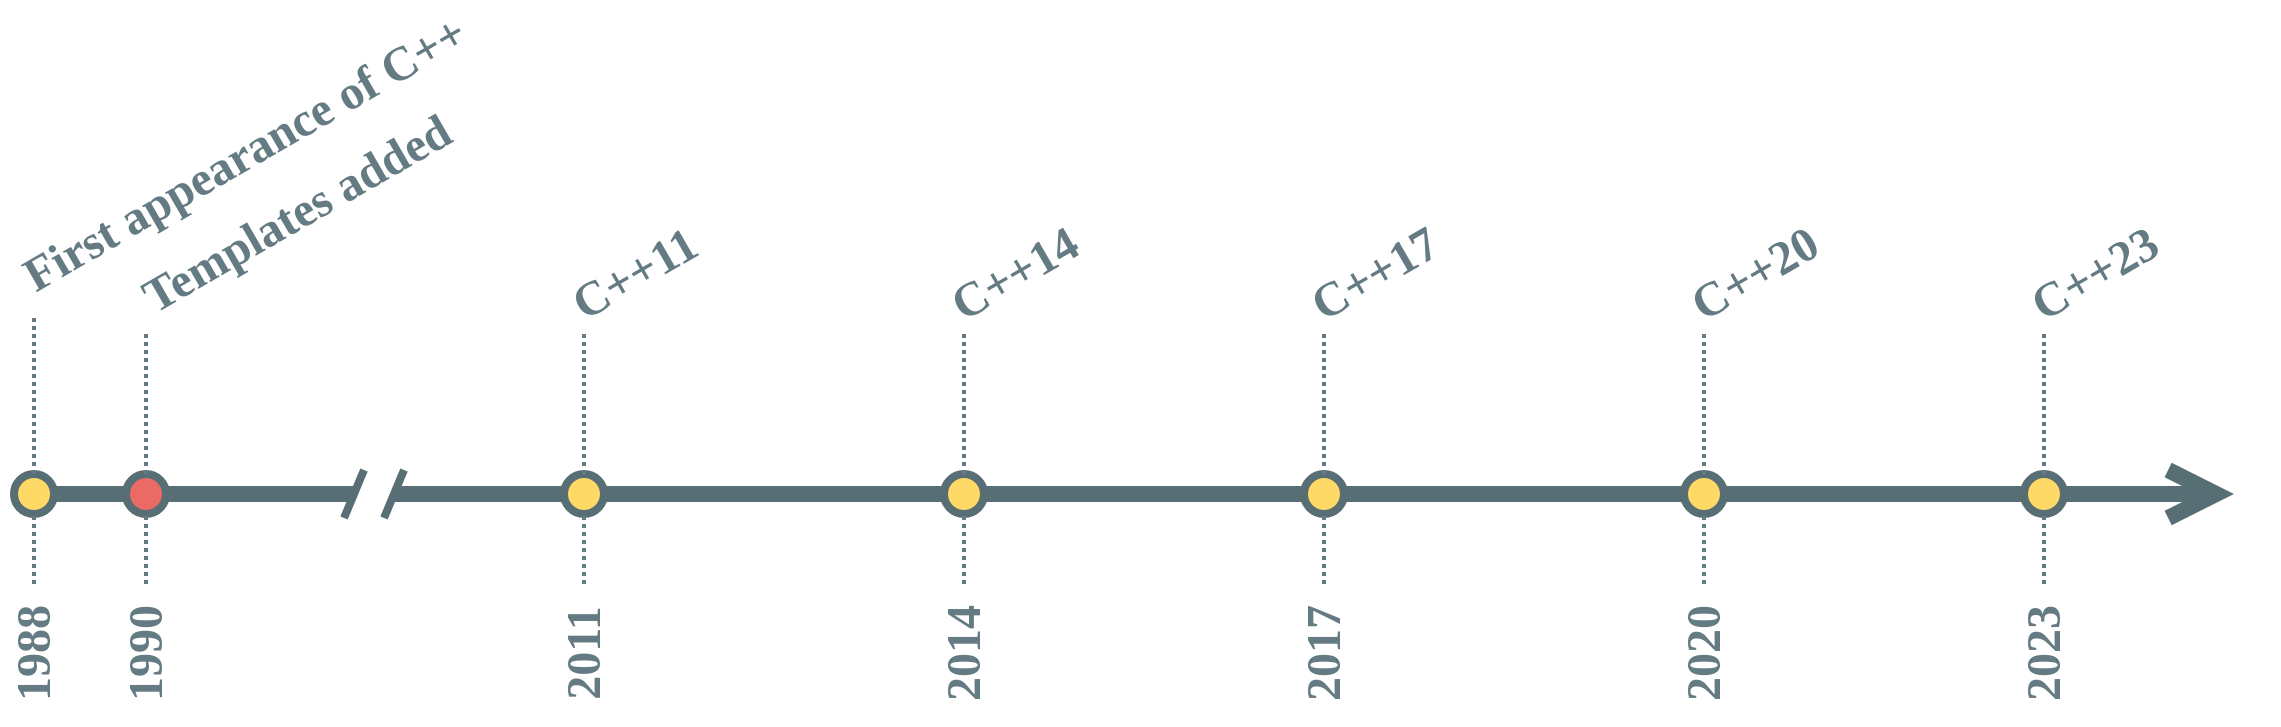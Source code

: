 <mxfile version="14.5.1" type="device"><diagram id="0xByY-snwCcXdHSJBEvu" name="Page-1"><mxGraphModel dx="1492" dy="1003" grid="1" gridSize="10" guides="1" tooltips="1" connect="1" arrows="1" fold="1" page="1" pageScale="1" pageWidth="1169" pageHeight="827" math="0" shadow="0"><root><mxCell id="0"/><mxCell id="1" parent="0"/><mxCell id="zxqC-77oKBxy9pNvZrFV-2" value="" style="endArrow=none;html=1;strokeWidth=8;strokeColor=#586e75;endFill=0;endSize=16;" edge="1" parent="1"><mxGeometry width="50" height="50" relative="1" as="geometry"><mxPoint x="50" y="400" as="sourcePoint"/><mxPoint x="200" y="400" as="targetPoint"/></mxGeometry></mxCell><mxCell id="Z7uk6iNnFRsOQoPyrPuv-1" value="" style="endArrow=open;html=1;strokeWidth=8;strokeColor=#586e75;endFill=0;endSize=16;" parent="1" edge="1"><mxGeometry width="50" height="50" relative="1" as="geometry"><mxPoint x="220" y="400" as="sourcePoint"/><mxPoint x="1140" y="400" as="targetPoint"/></mxGeometry></mxCell><mxCell id="Z7uk6iNnFRsOQoPyrPuv-2" value="" style="ellipse;whiteSpace=wrap;html=1;strokeColor=#586E75;strokeWidth=4;fillColor=#FFD966;" parent="1" vertex="1"><mxGeometry x="30" y="390" width="20" height="20" as="geometry"/></mxCell><mxCell id="Z7uk6iNnFRsOQoPyrPuv-5" value="&lt;font face=&quot;Ubuntu&quot; data-font-src=&quot;https://fonts.googleapis.com/css?family=Ubuntu&quot; style=&quot;font-size: 24px&quot; color=&quot;#657b83&quot;&gt;&lt;b&gt;First appearance of C++&lt;/b&gt;&lt;/font&gt;" style="text;html=1;align=center;verticalAlign=middle;resizable=0;points=[];autosize=1;rotation=-30;" parent="1" vertex="1"><mxGeometry x="10" y="220" width="270" height="20" as="geometry"/></mxCell><mxCell id="Z7uk6iNnFRsOQoPyrPuv-6" value="" style="endArrow=none;dashed=1;html=1;dashPattern=1 1;strokeWidth=2;exitX=0.5;exitY=0;exitDx=0;exitDy=0;strokeColor=#657B83;" parent="1" source="Z7uk6iNnFRsOQoPyrPuv-2" edge="1"><mxGeometry width="50" height="50" relative="1" as="geometry"><mxPoint x="560" y="430" as="sourcePoint"/><mxPoint x="40" y="310" as="targetPoint"/></mxGeometry></mxCell><mxCell id="Z7uk6iNnFRsOQoPyrPuv-7" value="&lt;font face=&quot;Ubuntu&quot; data-font-src=&quot;https://fonts.googleapis.com/css?family=Ubuntu&quot; style=&quot;font-size: 24px&quot; color=&quot;#657b83&quot;&gt;&lt;b&gt;1988&lt;br&gt;&lt;/b&gt;&lt;/font&gt;" style="text;html=1;align=center;verticalAlign=middle;resizable=0;points=[];autosize=1;rotation=-90;" parent="1" vertex="1"><mxGeometry x="5" y="470" width="70" height="20" as="geometry"/></mxCell><mxCell id="Z7uk6iNnFRsOQoPyrPuv-8" value="" style="endArrow=none;dashed=1;html=1;dashPattern=1 1;strokeWidth=2;strokeColor=#657B83;entryX=0.5;entryY=1;entryDx=0;entryDy=0;" parent="1" source="Z7uk6iNnFRsOQoPyrPuv-7" target="Z7uk6iNnFRsOQoPyrPuv-2" edge="1"><mxGeometry width="50" height="50" relative="1" as="geometry"><mxPoint x="40" y="440" as="sourcePoint"/><mxPoint x="180" y="430" as="targetPoint"/></mxGeometry></mxCell><mxCell id="Z7uk6iNnFRsOQoPyrPuv-11" value="" style="ellipse;whiteSpace=wrap;html=1;strokeColor=#586E75;strokeWidth=4;fillColor=#FFD966;" parent="1" vertex="1"><mxGeometry x="1035" y="390" width="20" height="20" as="geometry"/></mxCell><mxCell id="Z7uk6iNnFRsOQoPyrPuv-12" value="&lt;font face=&quot;Ubuntu&quot; data-font-src=&quot;https://fonts.googleapis.com/css?family=Ubuntu&quot; style=&quot;font-size: 24px&quot; color=&quot;#657b83&quot;&gt;&lt;b&gt;C++23&lt;/b&gt;&lt;/font&gt;" style="text;html=1;align=center;verticalAlign=middle;resizable=0;points=[];autosize=1;rotation=-30;" parent="1" vertex="1"><mxGeometry x="1030" y="280" width="80" height="20" as="geometry"/></mxCell><mxCell id="Z7uk6iNnFRsOQoPyrPuv-13" value="" style="endArrow=none;dashed=1;html=1;dashPattern=1 1;strokeWidth=2;exitX=0.5;exitY=0;exitDx=0;exitDy=0;strokeColor=#657B83;" parent="1" source="Z7uk6iNnFRsOQoPyrPuv-11" edge="1"><mxGeometry width="50" height="50" relative="1" as="geometry"><mxPoint x="1565" y="430" as="sourcePoint"/><mxPoint x="1045" y="320" as="targetPoint"/></mxGeometry></mxCell><mxCell id="Z7uk6iNnFRsOQoPyrPuv-14" value="&lt;font face=&quot;Ubuntu&quot; data-font-src=&quot;https://fonts.googleapis.com/css?family=Ubuntu&quot; style=&quot;font-size: 24px&quot; color=&quot;#657b83&quot;&gt;&lt;b&gt;2023&lt;br&gt;&lt;/b&gt;&lt;/font&gt;" style="text;html=1;align=center;verticalAlign=middle;resizable=0;points=[];autosize=1;rotation=-90;" parent="1" vertex="1"><mxGeometry x="1010" y="470" width="70" height="20" as="geometry"/></mxCell><mxCell id="Z7uk6iNnFRsOQoPyrPuv-15" value="" style="endArrow=none;dashed=1;html=1;dashPattern=1 1;strokeWidth=2;strokeColor=#657B83;entryX=0.5;entryY=1;entryDx=0;entryDy=0;" parent="1" source="Z7uk6iNnFRsOQoPyrPuv-14" target="Z7uk6iNnFRsOQoPyrPuv-11" edge="1"><mxGeometry width="50" height="50" relative="1" as="geometry"><mxPoint x="1045" y="440" as="sourcePoint"/><mxPoint x="1185" y="430" as="targetPoint"/></mxGeometry></mxCell><mxCell id="Z7uk6iNnFRsOQoPyrPuv-26" value="" style="ellipse;whiteSpace=wrap;html=1;strokeColor=#586E75;strokeWidth=4;fillColor=#FFD966;" parent="1" vertex="1"><mxGeometry x="305" y="390" width="20" height="20" as="geometry"/></mxCell><mxCell id="Z7uk6iNnFRsOQoPyrPuv-27" value="&lt;font face=&quot;Ubuntu&quot; data-font-src=&quot;https://fonts.googleapis.com/css?family=Ubuntu&quot; style=&quot;font-size: 24px&quot; color=&quot;#657b83&quot;&gt;&lt;b&gt;C++11&lt;/b&gt;&lt;/font&gt;" style="text;html=1;align=center;verticalAlign=middle;resizable=0;points=[];autosize=1;rotation=-30;" parent="1" vertex="1"><mxGeometry x="300" y="280" width="80" height="20" as="geometry"/></mxCell><mxCell id="Z7uk6iNnFRsOQoPyrPuv-28" value="" style="endArrow=none;dashed=1;html=1;dashPattern=1 1;strokeWidth=2;exitX=0.5;exitY=0;exitDx=0;exitDy=0;strokeColor=#657B83;" parent="1" source="Z7uk6iNnFRsOQoPyrPuv-26" edge="1"><mxGeometry width="50" height="50" relative="1" as="geometry"><mxPoint x="835" y="430" as="sourcePoint"/><mxPoint x="315" y="320" as="targetPoint"/></mxGeometry></mxCell><mxCell id="Z7uk6iNnFRsOQoPyrPuv-29" value="&lt;font face=&quot;Ubuntu&quot; data-font-src=&quot;https://fonts.googleapis.com/css?family=Ubuntu&quot; style=&quot;font-size: 24px&quot; color=&quot;#657b83&quot;&gt;&lt;b&gt;2011&lt;br&gt;&lt;/b&gt;&lt;/font&gt;" style="text;html=1;align=center;verticalAlign=middle;resizable=0;points=[];autosize=1;rotation=-90;" parent="1" vertex="1"><mxGeometry x="280" y="470" width="70" height="20" as="geometry"/></mxCell><mxCell id="Z7uk6iNnFRsOQoPyrPuv-30" value="" style="endArrow=none;dashed=1;html=1;dashPattern=1 1;strokeWidth=2;strokeColor=#657B83;entryX=0.5;entryY=1;entryDx=0;entryDy=0;" parent="1" source="Z7uk6iNnFRsOQoPyrPuv-29" target="Z7uk6iNnFRsOQoPyrPuv-26" edge="1"><mxGeometry width="50" height="50" relative="1" as="geometry"><mxPoint x="315" y="440" as="sourcePoint"/><mxPoint x="455" y="430" as="targetPoint"/></mxGeometry></mxCell><mxCell id="Z7uk6iNnFRsOQoPyrPuv-31" value="" style="ellipse;whiteSpace=wrap;html=1;strokeColor=#586E75;strokeWidth=4;fillColor=#FFD966;" parent="1" vertex="1"><mxGeometry x="495" y="390" width="20" height="20" as="geometry"/></mxCell><mxCell id="Z7uk6iNnFRsOQoPyrPuv-32" value="&lt;font face=&quot;Ubuntu&quot; data-font-src=&quot;https://fonts.googleapis.com/css?family=Ubuntu&quot; style=&quot;font-size: 24px&quot; color=&quot;#657b83&quot;&gt;&lt;b&gt;C++14&lt;/b&gt;&lt;/font&gt;" style="text;html=1;align=center;verticalAlign=middle;resizable=0;points=[];autosize=1;rotation=-30;" parent="1" vertex="1"><mxGeometry x="490" y="280" width="80" height="20" as="geometry"/></mxCell><mxCell id="Z7uk6iNnFRsOQoPyrPuv-33" value="" style="endArrow=none;dashed=1;html=1;dashPattern=1 1;strokeWidth=2;exitX=0.5;exitY=0;exitDx=0;exitDy=0;strokeColor=#657B83;" parent="1" source="Z7uk6iNnFRsOQoPyrPuv-31" edge="1"><mxGeometry width="50" height="50" relative="1" as="geometry"><mxPoint x="1025" y="430" as="sourcePoint"/><mxPoint x="505" y="320" as="targetPoint"/></mxGeometry></mxCell><mxCell id="Z7uk6iNnFRsOQoPyrPuv-34" value="&lt;font face=&quot;Ubuntu&quot; data-font-src=&quot;https://fonts.googleapis.com/css?family=Ubuntu&quot; style=&quot;font-size: 24px&quot; color=&quot;#657b83&quot;&gt;&lt;b&gt;2014&lt;br&gt;&lt;/b&gt;&lt;/font&gt;" style="text;html=1;align=center;verticalAlign=middle;resizable=0;points=[];autosize=1;rotation=-90;" parent="1" vertex="1"><mxGeometry x="470" y="470" width="70" height="20" as="geometry"/></mxCell><mxCell id="Z7uk6iNnFRsOQoPyrPuv-35" value="" style="endArrow=none;dashed=1;html=1;dashPattern=1 1;strokeWidth=2;strokeColor=#657B83;entryX=0.5;entryY=1;entryDx=0;entryDy=0;" parent="1" source="Z7uk6iNnFRsOQoPyrPuv-34" target="Z7uk6iNnFRsOQoPyrPuv-31" edge="1"><mxGeometry width="50" height="50" relative="1" as="geometry"><mxPoint x="505" y="440" as="sourcePoint"/><mxPoint x="645" y="430" as="targetPoint"/></mxGeometry></mxCell><mxCell id="Z7uk6iNnFRsOQoPyrPuv-36" value="" style="ellipse;whiteSpace=wrap;html=1;strokeColor=#586E75;strokeWidth=4;fillColor=#FFD966;" parent="1" vertex="1"><mxGeometry x="675" y="390" width="20" height="20" as="geometry"/></mxCell><mxCell id="Z7uk6iNnFRsOQoPyrPuv-37" value="&lt;font face=&quot;Ubuntu&quot; data-font-src=&quot;https://fonts.googleapis.com/css?family=Ubuntu&quot; style=&quot;font-size: 24px&quot; color=&quot;#657b83&quot;&gt;&lt;b&gt;C++17&lt;/b&gt;&lt;/font&gt;" style="text;html=1;align=center;verticalAlign=middle;resizable=0;points=[];autosize=1;rotation=-30;" parent="1" vertex="1"><mxGeometry x="670" y="280" width="80" height="20" as="geometry"/></mxCell><mxCell id="Z7uk6iNnFRsOQoPyrPuv-38" value="" style="endArrow=none;dashed=1;html=1;dashPattern=1 1;strokeWidth=2;exitX=0.5;exitY=0;exitDx=0;exitDy=0;strokeColor=#657B83;" parent="1" source="Z7uk6iNnFRsOQoPyrPuv-36" edge="1"><mxGeometry width="50" height="50" relative="1" as="geometry"><mxPoint x="1205" y="430" as="sourcePoint"/><mxPoint x="685" y="320" as="targetPoint"/></mxGeometry></mxCell><mxCell id="Z7uk6iNnFRsOQoPyrPuv-39" value="&lt;font face=&quot;Ubuntu&quot; data-font-src=&quot;https://fonts.googleapis.com/css?family=Ubuntu&quot; style=&quot;font-size: 24px&quot; color=&quot;#657b83&quot;&gt;&lt;b&gt;2017&lt;br&gt;&lt;/b&gt;&lt;/font&gt;" style="text;html=1;align=center;verticalAlign=middle;resizable=0;points=[];autosize=1;rotation=-90;" parent="1" vertex="1"><mxGeometry x="650" y="470" width="70" height="20" as="geometry"/></mxCell><mxCell id="Z7uk6iNnFRsOQoPyrPuv-40" value="" style="endArrow=none;dashed=1;html=1;dashPattern=1 1;strokeWidth=2;strokeColor=#657B83;entryX=0.5;entryY=1;entryDx=0;entryDy=0;" parent="1" source="Z7uk6iNnFRsOQoPyrPuv-39" target="Z7uk6iNnFRsOQoPyrPuv-36" edge="1"><mxGeometry width="50" height="50" relative="1" as="geometry"><mxPoint x="685" y="440" as="sourcePoint"/><mxPoint x="825" y="430" as="targetPoint"/></mxGeometry></mxCell><mxCell id="Z7uk6iNnFRsOQoPyrPuv-41" value="" style="ellipse;whiteSpace=wrap;html=1;strokeColor=#586E75;strokeWidth=4;fillColor=#FFD966;" parent="1" vertex="1"><mxGeometry x="865" y="390" width="20" height="20" as="geometry"/></mxCell><mxCell id="Z7uk6iNnFRsOQoPyrPuv-42" value="&lt;font face=&quot;Ubuntu&quot; data-font-src=&quot;https://fonts.googleapis.com/css?family=Ubuntu&quot; style=&quot;font-size: 24px&quot; color=&quot;#657b83&quot;&gt;&lt;b&gt;C++20&lt;/b&gt;&lt;/font&gt;" style="text;html=1;align=center;verticalAlign=middle;resizable=0;points=[];autosize=1;rotation=-30;" parent="1" vertex="1"><mxGeometry x="860" y="280" width="80" height="20" as="geometry"/></mxCell><mxCell id="Z7uk6iNnFRsOQoPyrPuv-43" value="" style="endArrow=none;dashed=1;html=1;dashPattern=1 1;strokeWidth=2;exitX=0.5;exitY=0;exitDx=0;exitDy=0;strokeColor=#657B83;" parent="1" source="Z7uk6iNnFRsOQoPyrPuv-41" edge="1"><mxGeometry width="50" height="50" relative="1" as="geometry"><mxPoint x="1395" y="430" as="sourcePoint"/><mxPoint x="875" y="320" as="targetPoint"/></mxGeometry></mxCell><mxCell id="Z7uk6iNnFRsOQoPyrPuv-44" value="&lt;font face=&quot;Ubuntu&quot; data-font-src=&quot;https://fonts.googleapis.com/css?family=Ubuntu&quot; style=&quot;font-size: 24px&quot; color=&quot;#657b83&quot;&gt;&lt;b&gt;2020&lt;br&gt;&lt;/b&gt;&lt;/font&gt;" style="text;html=1;align=center;verticalAlign=middle;resizable=0;points=[];autosize=1;rotation=-90;" parent="1" vertex="1"><mxGeometry x="840" y="470" width="70" height="20" as="geometry"/></mxCell><mxCell id="Z7uk6iNnFRsOQoPyrPuv-45" value="" style="endArrow=none;dashed=1;html=1;dashPattern=1 1;strokeWidth=2;strokeColor=#657B83;entryX=0.5;entryY=1;entryDx=0;entryDy=0;" parent="1" source="Z7uk6iNnFRsOQoPyrPuv-44" target="Z7uk6iNnFRsOQoPyrPuv-41" edge="1"><mxGeometry width="50" height="50" relative="1" as="geometry"><mxPoint x="875" y="440" as="sourcePoint"/><mxPoint x="1015" y="430" as="targetPoint"/></mxGeometry></mxCell><mxCell id="Z7uk6iNnFRsOQoPyrPuv-48" value="" style="ellipse;whiteSpace=wrap;html=1;strokeColor=#586E75;strokeWidth=4;fillColor=#EA6B66;" parent="1" vertex="1"><mxGeometry x="86" y="390" width="20" height="20" as="geometry"/></mxCell><mxCell id="Z7uk6iNnFRsOQoPyrPuv-49" value="&lt;font face=&quot;Ubuntu&quot; data-font-src=&quot;https://fonts.googleapis.com/css?family=Ubuntu&quot; style=&quot;font-size: 24px&quot; color=&quot;#657b83&quot;&gt;&lt;b&gt;Templates added&lt;/b&gt;&lt;/font&gt;" style="text;html=1;align=center;verticalAlign=middle;resizable=0;points=[];autosize=1;rotation=-30;" parent="1" vertex="1"><mxGeometry x="71" y="250" width="200" height="20" as="geometry"/></mxCell><mxCell id="Z7uk6iNnFRsOQoPyrPuv-50" value="" style="endArrow=none;dashed=1;html=1;dashPattern=1 1;strokeWidth=2;exitX=0.5;exitY=0;exitDx=0;exitDy=0;strokeColor=#657B83;" parent="1" source="Z7uk6iNnFRsOQoPyrPuv-48" edge="1"><mxGeometry width="50" height="50" relative="1" as="geometry"><mxPoint x="616" y="430" as="sourcePoint"/><mxPoint x="96" y="320" as="targetPoint"/></mxGeometry></mxCell><mxCell id="Z7uk6iNnFRsOQoPyrPuv-51" value="&lt;font face=&quot;Ubuntu&quot; data-font-src=&quot;https://fonts.googleapis.com/css?family=Ubuntu&quot; style=&quot;font-size: 24px&quot; color=&quot;#657b83&quot;&gt;&lt;b&gt;1990&lt;br&gt;&lt;/b&gt;&lt;/font&gt;" style="text;html=1;align=center;verticalAlign=middle;resizable=0;points=[];autosize=1;rotation=-90;" parent="1" vertex="1"><mxGeometry x="61" y="470" width="70" height="20" as="geometry"/></mxCell><mxCell id="Z7uk6iNnFRsOQoPyrPuv-52" value="" style="endArrow=none;dashed=1;html=1;dashPattern=1 1;strokeWidth=2;strokeColor=#657B83;entryX=0.5;entryY=1;entryDx=0;entryDy=0;" parent="1" source="Z7uk6iNnFRsOQoPyrPuv-51" target="Z7uk6iNnFRsOQoPyrPuv-48" edge="1"><mxGeometry width="50" height="50" relative="1" as="geometry"><mxPoint x="96" y="440" as="sourcePoint"/><mxPoint x="236" y="430" as="targetPoint"/></mxGeometry></mxCell><mxCell id="zxqC-77oKBxy9pNvZrFV-4" value="" style="endArrow=none;html=1;strokeColor=#586E75;strokeWidth=4;fontColor=#EA6B66;" edge="1" parent="1"><mxGeometry width="50" height="50" relative="1" as="geometry"><mxPoint x="195" y="412" as="sourcePoint"/><mxPoint x="205" y="388" as="targetPoint"/></mxGeometry></mxCell><mxCell id="zxqC-77oKBxy9pNvZrFV-5" value="" style="endArrow=none;html=1;strokeColor=#586E75;strokeWidth=4;fontColor=#EA6B66;" edge="1" parent="1"><mxGeometry width="50" height="50" relative="1" as="geometry"><mxPoint x="215" y="412" as="sourcePoint"/><mxPoint x="225" y="388" as="targetPoint"/></mxGeometry></mxCell></root></mxGraphModel></diagram></mxfile>